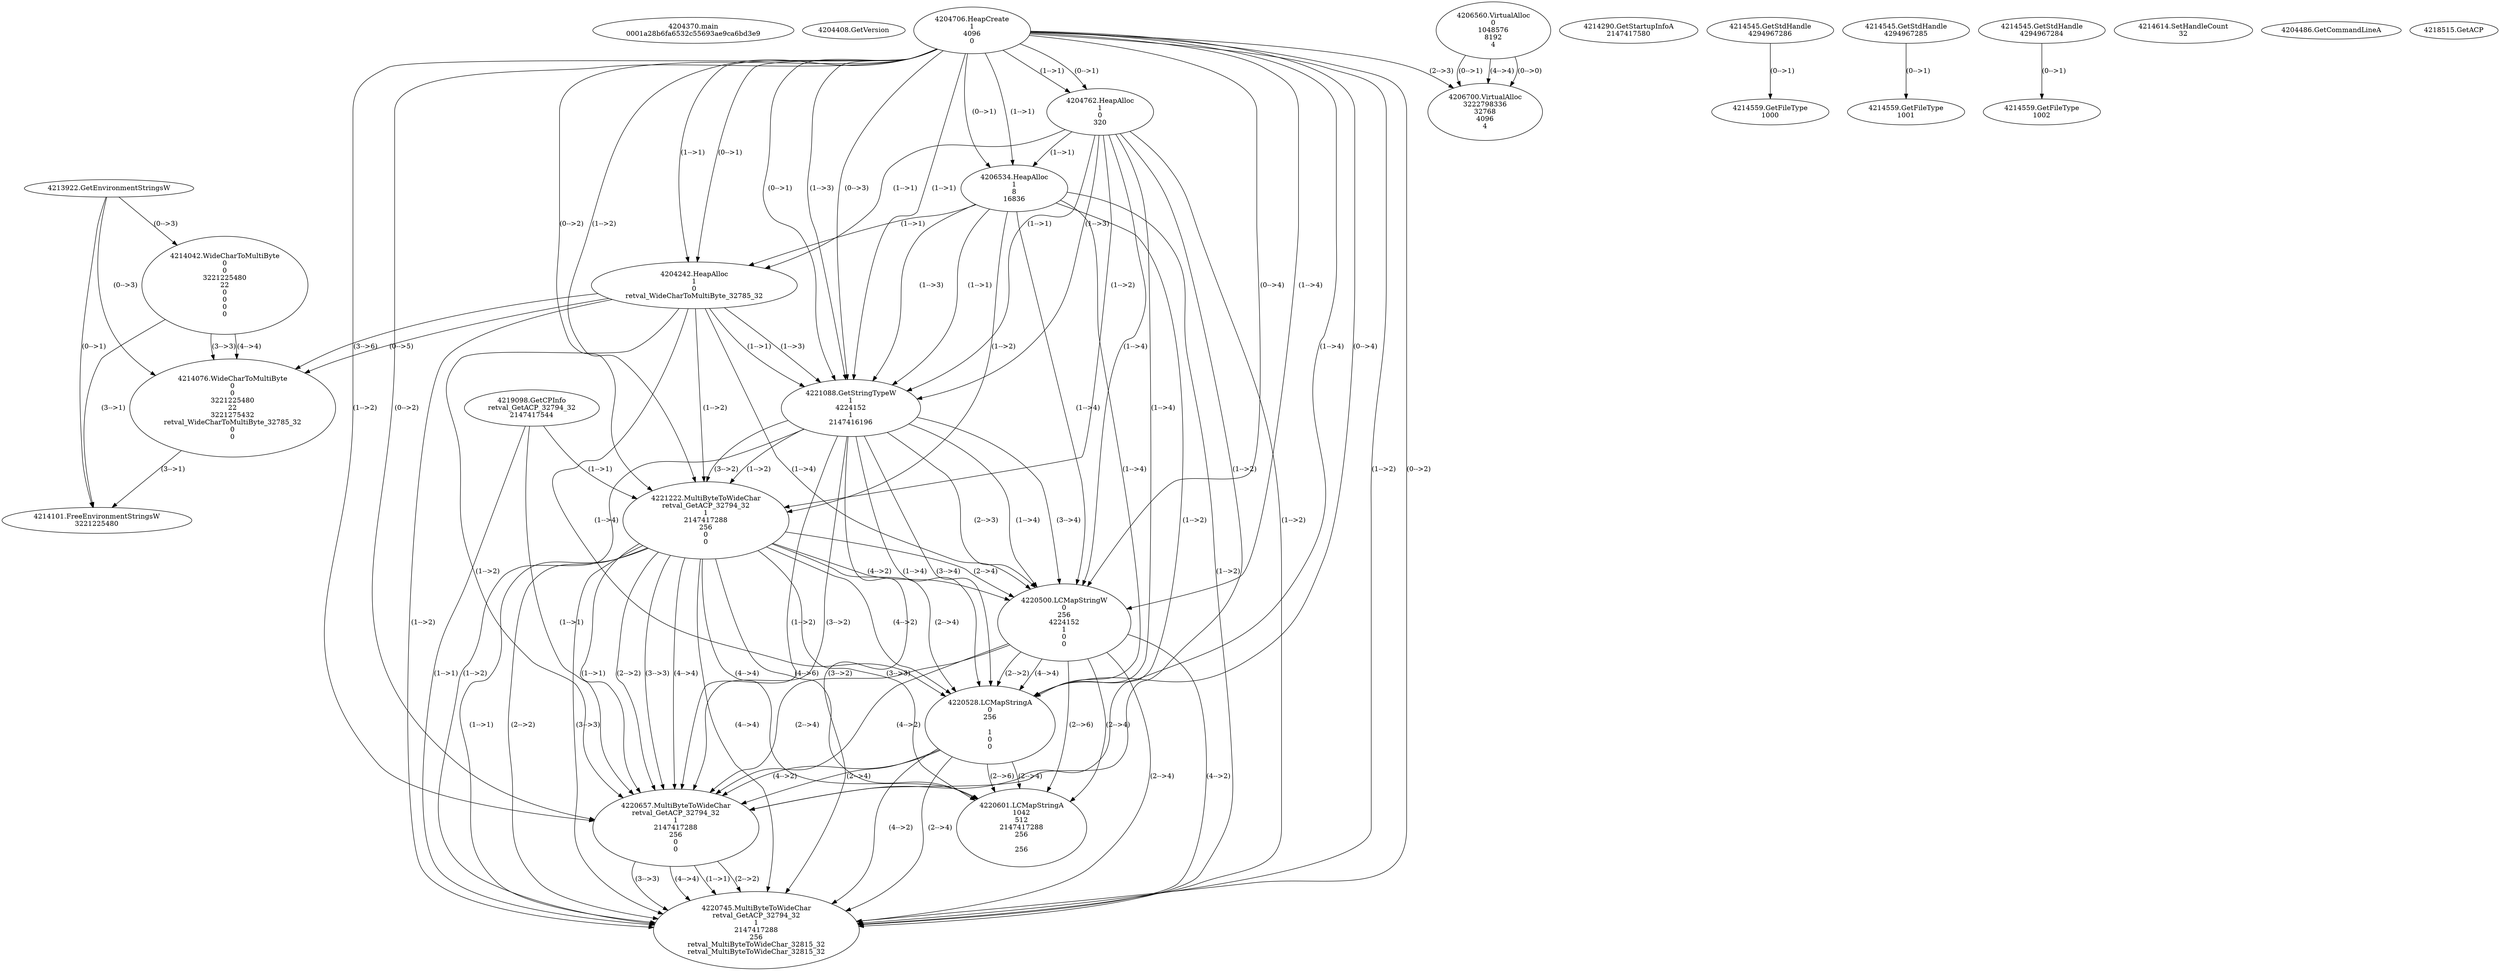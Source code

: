 // Global SCDG with merge call
digraph {
	0 [label="4204370.main
0001a28b6fa6532c55693ae9ca6bd3e9"]
	1 [label="4204408.GetVersion
"]
	2 [label="4204706.HeapCreate
1
4096
0"]
	3 [label="4204762.HeapAlloc
1
0
320"]
	2 -> 3 [label="(1-->1)"]
	2 -> 3 [label="(0-->1)"]
	4 [label="4206534.HeapAlloc
1
8
16836"]
	2 -> 4 [label="(1-->1)"]
	2 -> 4 [label="(0-->1)"]
	3 -> 4 [label="(1-->1)"]
	5 [label="4206560.VirtualAlloc
0
1048576
8192
4"]
	6 [label="4206700.VirtualAlloc
3222798336
32768
4096
4"]
	5 -> 6 [label="(0-->1)"]
	2 -> 6 [label="(2-->3)"]
	5 -> 6 [label="(4-->4)"]
	5 -> 6 [label="(0-->0)"]
	7 [label="4214290.GetStartupInfoA
2147417580"]
	8 [label="4214545.GetStdHandle
4294967286"]
	9 [label="4214559.GetFileType
1000"]
	8 -> 9 [label="(0-->1)"]
	10 [label="4214545.GetStdHandle
4294967285"]
	11 [label="4214559.GetFileType
1001"]
	10 -> 11 [label="(0-->1)"]
	12 [label="4214545.GetStdHandle
4294967284"]
	13 [label="4214559.GetFileType
1002"]
	12 -> 13 [label="(0-->1)"]
	14 [label="4214614.SetHandleCount
32"]
	15 [label="4204486.GetCommandLineA
"]
	16 [label="4213922.GetEnvironmentStringsW
"]
	17 [label="4214042.WideCharToMultiByte
0
0
3221225480
22
0
0
0
0"]
	16 -> 17 [label="(0-->3)"]
	18 [label="4204242.HeapAlloc
1
0
retval_WideCharToMultiByte_32785_32"]
	2 -> 18 [label="(1-->1)"]
	2 -> 18 [label="(0-->1)"]
	3 -> 18 [label="(1-->1)"]
	4 -> 18 [label="(1-->1)"]
	19 [label="4214076.WideCharToMultiByte
0
0
3221225480
22
3221275432
retval_WideCharToMultiByte_32785_32
0
0"]
	16 -> 19 [label="(0-->3)"]
	17 -> 19 [label="(3-->3)"]
	17 -> 19 [label="(4-->4)"]
	18 -> 19 [label="(0-->5)"]
	18 -> 19 [label="(3-->6)"]
	20 [label="4214101.FreeEnvironmentStringsW
3221225480"]
	16 -> 20 [label="(0-->1)"]
	17 -> 20 [label="(3-->1)"]
	19 -> 20 [label="(3-->1)"]
	21 [label="4218515.GetACP
"]
	22 [label="4219098.GetCPInfo
retval_GetACP_32794_32
2147417544"]
	23 [label="4221088.GetStringTypeW
1
4224152
1
2147416196"]
	2 -> 23 [label="(1-->1)"]
	2 -> 23 [label="(0-->1)"]
	3 -> 23 [label="(1-->1)"]
	4 -> 23 [label="(1-->1)"]
	18 -> 23 [label="(1-->1)"]
	2 -> 23 [label="(1-->3)"]
	2 -> 23 [label="(0-->3)"]
	3 -> 23 [label="(1-->3)"]
	4 -> 23 [label="(1-->3)"]
	18 -> 23 [label="(1-->3)"]
	24 [label="4221222.MultiByteToWideChar
retval_GetACP_32794_32
1
2147417288
256
0
0"]
	22 -> 24 [label="(1-->1)"]
	2 -> 24 [label="(1-->2)"]
	2 -> 24 [label="(0-->2)"]
	3 -> 24 [label="(1-->2)"]
	4 -> 24 [label="(1-->2)"]
	18 -> 24 [label="(1-->2)"]
	23 -> 24 [label="(1-->2)"]
	23 -> 24 [label="(3-->2)"]
	25 [label="4220500.LCMapStringW
0
256
4224152
1
0
0"]
	24 -> 25 [label="(4-->2)"]
	23 -> 25 [label="(2-->3)"]
	2 -> 25 [label="(1-->4)"]
	2 -> 25 [label="(0-->4)"]
	3 -> 25 [label="(1-->4)"]
	4 -> 25 [label="(1-->4)"]
	18 -> 25 [label="(1-->4)"]
	23 -> 25 [label="(1-->4)"]
	23 -> 25 [label="(3-->4)"]
	24 -> 25 [label="(2-->4)"]
	26 [label="4220528.LCMapStringA
0
256

1
0
0"]
	24 -> 26 [label="(4-->2)"]
	25 -> 26 [label="(2-->2)"]
	2 -> 26 [label="(1-->4)"]
	2 -> 26 [label="(0-->4)"]
	3 -> 26 [label="(1-->4)"]
	4 -> 26 [label="(1-->4)"]
	18 -> 26 [label="(1-->4)"]
	23 -> 26 [label="(1-->4)"]
	23 -> 26 [label="(3-->4)"]
	24 -> 26 [label="(2-->4)"]
	25 -> 26 [label="(4-->4)"]
	27 [label="4220601.LCMapStringA
1042
512
2147417288
256

256"]
	24 -> 27 [label="(3-->3)"]
	24 -> 27 [label="(4-->4)"]
	25 -> 27 [label="(2-->4)"]
	26 -> 27 [label="(2-->4)"]
	24 -> 27 [label="(4-->6)"]
	25 -> 27 [label="(2-->6)"]
	26 -> 27 [label="(2-->6)"]
	28 [label="4220657.MultiByteToWideChar
retval_GetACP_32794_32
1
2147417288
256
0
0"]
	22 -> 28 [label="(1-->1)"]
	24 -> 28 [label="(1-->1)"]
	2 -> 28 [label="(1-->2)"]
	2 -> 28 [label="(0-->2)"]
	3 -> 28 [label="(1-->2)"]
	4 -> 28 [label="(1-->2)"]
	18 -> 28 [label="(1-->2)"]
	23 -> 28 [label="(1-->2)"]
	23 -> 28 [label="(3-->2)"]
	24 -> 28 [label="(2-->2)"]
	25 -> 28 [label="(4-->2)"]
	26 -> 28 [label="(4-->2)"]
	24 -> 28 [label="(3-->3)"]
	24 -> 28 [label="(4-->4)"]
	25 -> 28 [label="(2-->4)"]
	26 -> 28 [label="(2-->4)"]
	29 [label="4220745.MultiByteToWideChar
retval_GetACP_32794_32
1
2147417288
256
retval_MultiByteToWideChar_32815_32
retval_MultiByteToWideChar_32815_32"]
	22 -> 29 [label="(1-->1)"]
	24 -> 29 [label="(1-->1)"]
	28 -> 29 [label="(1-->1)"]
	2 -> 29 [label="(1-->2)"]
	2 -> 29 [label="(0-->2)"]
	3 -> 29 [label="(1-->2)"]
	4 -> 29 [label="(1-->2)"]
	18 -> 29 [label="(1-->2)"]
	23 -> 29 [label="(1-->2)"]
	23 -> 29 [label="(3-->2)"]
	24 -> 29 [label="(2-->2)"]
	25 -> 29 [label="(4-->2)"]
	26 -> 29 [label="(4-->2)"]
	28 -> 29 [label="(2-->2)"]
	24 -> 29 [label="(3-->3)"]
	28 -> 29 [label="(3-->3)"]
	24 -> 29 [label="(4-->4)"]
	25 -> 29 [label="(2-->4)"]
	26 -> 29 [label="(2-->4)"]
	28 -> 29 [label="(4-->4)"]
}
